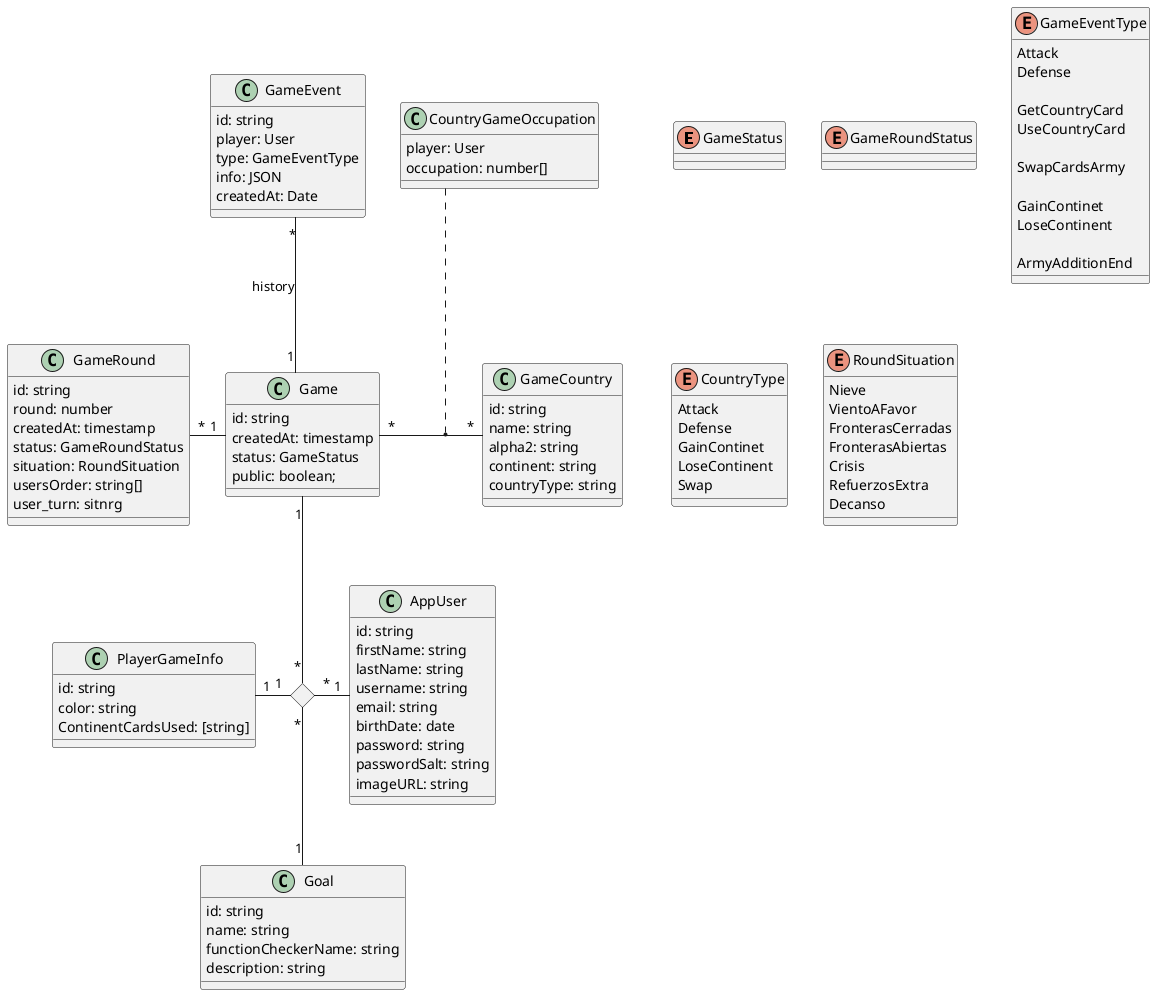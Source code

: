 @startuml Design
skinparam linetype ortho

enum GameStatus
enum GameRoundStatus
enum GameEventType {
    Attack
    Defense

    GetCountryCard
    UseCountryCard

    SwapCardsArmy

    GainContinet
    LoseContinent

    ArmyAdditionEnd
}

enum GameEventType

enum CountryType {
    Attack
    Defense
    GainContinet
    LoseContinent
    Swap
}

enum RoundSituation {
    Nieve
    VientoAFavor
    FronterasCerradas
    FronterasAbiertas
    Crisis
    RefuerzosExtra
    Decanso
}

class AppUser {
    id: string
    firstName: string
    lastName: string
    username: string
    email: string
    birthDate: date
    password: string
    passwordSalt: string
    imageURL: string
}

class Game {
    id: string
    createdAt: timestamp
    status: GameStatus
    public: boolean;
}

class Goal {
    id: string
    name: string
    functionCheckerName: string
    description: string
}

class GameRound {
    id: string
    round: number
    createdAt: timestamp
    status: GameRoundStatus
    situation: RoundSituation
    usersOrder: string[]
    user_turn: sitnrg
}

class GameEvent {
    id: string
    player: User
    type: GameEventType
    info: JSON
    createdAt: Date
}

class GameCountry {
    id: string
    name: string
    alpha2: string
    continent: string
    countryType: string
}

class PlayerGameInfo {
    id: string
    color: string
    ContinentCardsUsed: [string]
}

class CountryGameOccupation {
    player: User
    occupation: number[]
}

<> diamond

' Relationships
Game "1" -left- "*" GameRound
Game "*" -right- "*" GameCountry

Game "1" -down- "*" diamond
AppUser "1" -left- "*" diamond
PlayerGameInfo "1" -right- "1" diamond
Goal "1" -up- "*" diamond
' (AppUser,Game) "1" -left- "1" PlayerGameInfo

Game "1" -up- "*" GameEvent :history
' (Game, AppUser) "*" .. "*" PlayerGameInfo

CountryGameOccupation "*" .. "*" (GameCountry, Game)

@enduml
